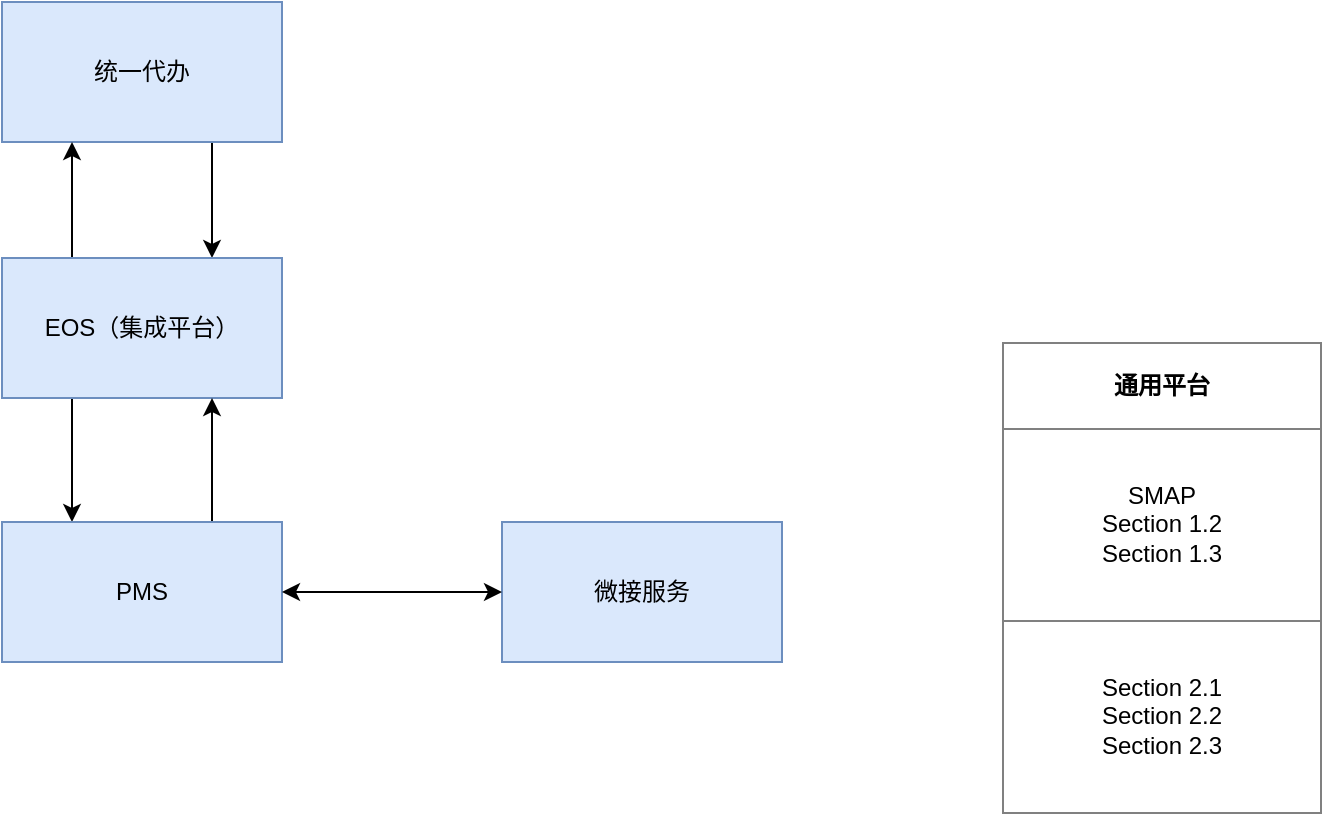 <mxfile version="10.6.9" type="github"><diagram id="KlUBlRyiRhSdN1AgIHxK" name="Page-1"><mxGraphModel dx="824" dy="474" grid="1" gridSize="10" guides="1" tooltips="1" connect="1" arrows="1" fold="1" page="1" pageScale="1" pageWidth="827" pageHeight="1169" math="0" shadow="0"><root><mxCell id="0"/><mxCell id="1" parent="0"/><mxCell id="cgmsvBzDOswgTkmRl6Uq-12" style="edgeStyle=orthogonalEdgeStyle;rounded=0;orthogonalLoop=1;jettySize=auto;html=1;exitX=0.75;exitY=1;exitDx=0;exitDy=0;entryX=0.75;entryY=0;entryDx=0;entryDy=0;" edge="1" parent="1" source="cgmsvBzDOswgTkmRl6Uq-1" target="cgmsvBzDOswgTkmRl6Uq-5"><mxGeometry relative="1" as="geometry"/></mxCell><mxCell id="cgmsvBzDOswgTkmRl6Uq-1" value="统一代办" style="rounded=0;whiteSpace=wrap;html=1;fillColor=#dae8fc;strokeColor=#6c8ebf;" vertex="1" parent="1"><mxGeometry x="100" y="380" width="140" height="70" as="geometry"/></mxCell><mxCell id="cgmsvBzDOswgTkmRl6Uq-13" style="edgeStyle=orthogonalEdgeStyle;rounded=0;orthogonalLoop=1;jettySize=auto;html=1;exitX=0.25;exitY=0;exitDx=0;exitDy=0;entryX=0.25;entryY=1;entryDx=0;entryDy=0;" edge="1" parent="1" source="cgmsvBzDOswgTkmRl6Uq-5" target="cgmsvBzDOswgTkmRl6Uq-1"><mxGeometry relative="1" as="geometry"/></mxCell><mxCell id="cgmsvBzDOswgTkmRl6Uq-14" style="edgeStyle=orthogonalEdgeStyle;rounded=0;orthogonalLoop=1;jettySize=auto;html=1;exitX=0.25;exitY=1;exitDx=0;exitDy=0;entryX=0.25;entryY=0;entryDx=0;entryDy=0;" edge="1" parent="1" source="cgmsvBzDOswgTkmRl6Uq-5" target="cgmsvBzDOswgTkmRl6Uq-7"><mxGeometry relative="1" as="geometry"/></mxCell><mxCell id="cgmsvBzDOswgTkmRl6Uq-5" value="EOS（集成平台）" style="rounded=0;whiteSpace=wrap;html=1;fillColor=#dae8fc;strokeColor=#6c8ebf;" vertex="1" parent="1"><mxGeometry x="100" y="508" width="140" height="70" as="geometry"/></mxCell><mxCell id="cgmsvBzDOswgTkmRl6Uq-15" style="edgeStyle=orthogonalEdgeStyle;rounded=0;orthogonalLoop=1;jettySize=auto;html=1;exitX=0.75;exitY=0;exitDx=0;exitDy=0;entryX=0.75;entryY=1;entryDx=0;entryDy=0;" edge="1" parent="1" source="cgmsvBzDOswgTkmRl6Uq-7" target="cgmsvBzDOswgTkmRl6Uq-5"><mxGeometry relative="1" as="geometry"/></mxCell><mxCell id="cgmsvBzDOswgTkmRl6Uq-7" value="PMS" style="rounded=0;whiteSpace=wrap;html=1;fillColor=#dae8fc;strokeColor=#6c8ebf;" vertex="1" parent="1"><mxGeometry x="100" y="640" width="140" height="70" as="geometry"/></mxCell><mxCell id="cgmsvBzDOswgTkmRl6Uq-16" value="微接服务" style="rounded=0;whiteSpace=wrap;html=1;fillColor=#dae8fc;strokeColor=#6c8ebf;" vertex="1" parent="1"><mxGeometry x="350" y="640" width="140" height="70" as="geometry"/></mxCell><mxCell id="cgmsvBzDOswgTkmRl6Uq-17" value="" style="endArrow=classic;startArrow=classic;html=1;entryX=0;entryY=0.5;entryDx=0;entryDy=0;exitX=1;exitY=0.5;exitDx=0;exitDy=0;" edge="1" parent="1" source="cgmsvBzDOswgTkmRl6Uq-7" target="cgmsvBzDOswgTkmRl6Uq-16"><mxGeometry width="50" height="50" relative="1" as="geometry"><mxPoint x="100" y="780" as="sourcePoint"/><mxPoint x="150" y="730" as="targetPoint"/></mxGeometry></mxCell><mxCell id="cgmsvBzDOswgTkmRl6Uq-29" value="&lt;table border=&quot;1&quot; width=&quot;100%&quot; cellpadding=&quot;4&quot; style=&quot;width: 100% ; height: 100% ; border-collapse: collapse&quot;&gt;&lt;tbody&gt;&lt;tr&gt;&lt;th align=&quot;center&quot;&gt;通用平台&lt;/th&gt;&lt;/tr&gt;&lt;tr&gt;&lt;td align=&quot;center&quot;&gt;SMAP&lt;br&gt;Section 1.2&lt;br&gt;Section 1.3&lt;/td&gt;&lt;/tr&gt;&lt;tr&gt;&lt;td align=&quot;center&quot;&gt;Section 2.1&lt;br&gt;Section 2.2&lt;br&gt;Section 2.3&lt;/td&gt;&lt;/tr&gt;&lt;/tbody&gt;&lt;/table&gt;" style="text;html=1;strokeColor=none;fillColor=none;overflow=fill;" vertex="1" parent="1"><mxGeometry x="600" y="550" width="160" height="236" as="geometry"/></mxCell></root></mxGraphModel></diagram></mxfile>